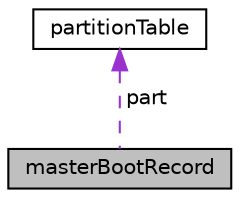 digraph "masterBootRecord"
{
  edge [fontname="Helvetica",fontsize="10",labelfontname="Helvetica",labelfontsize="10"];
  node [fontname="Helvetica",fontsize="10",shape=record];
  Node1 [label="masterBootRecord",height=0.2,width=0.4,color="black", fillcolor="grey75", style="filled", fontcolor="black"];
  Node2 -> Node1 [dir="back",color="darkorchid3",fontsize="10",style="dashed",label=" part" ,fontname="Helvetica"];
  Node2 [label="partitionTable",height=0.2,width=0.4,color="black", fillcolor="white", style="filled",URL="$structpartition_table.html",tooltip="MBR partition table entry. "];
}
